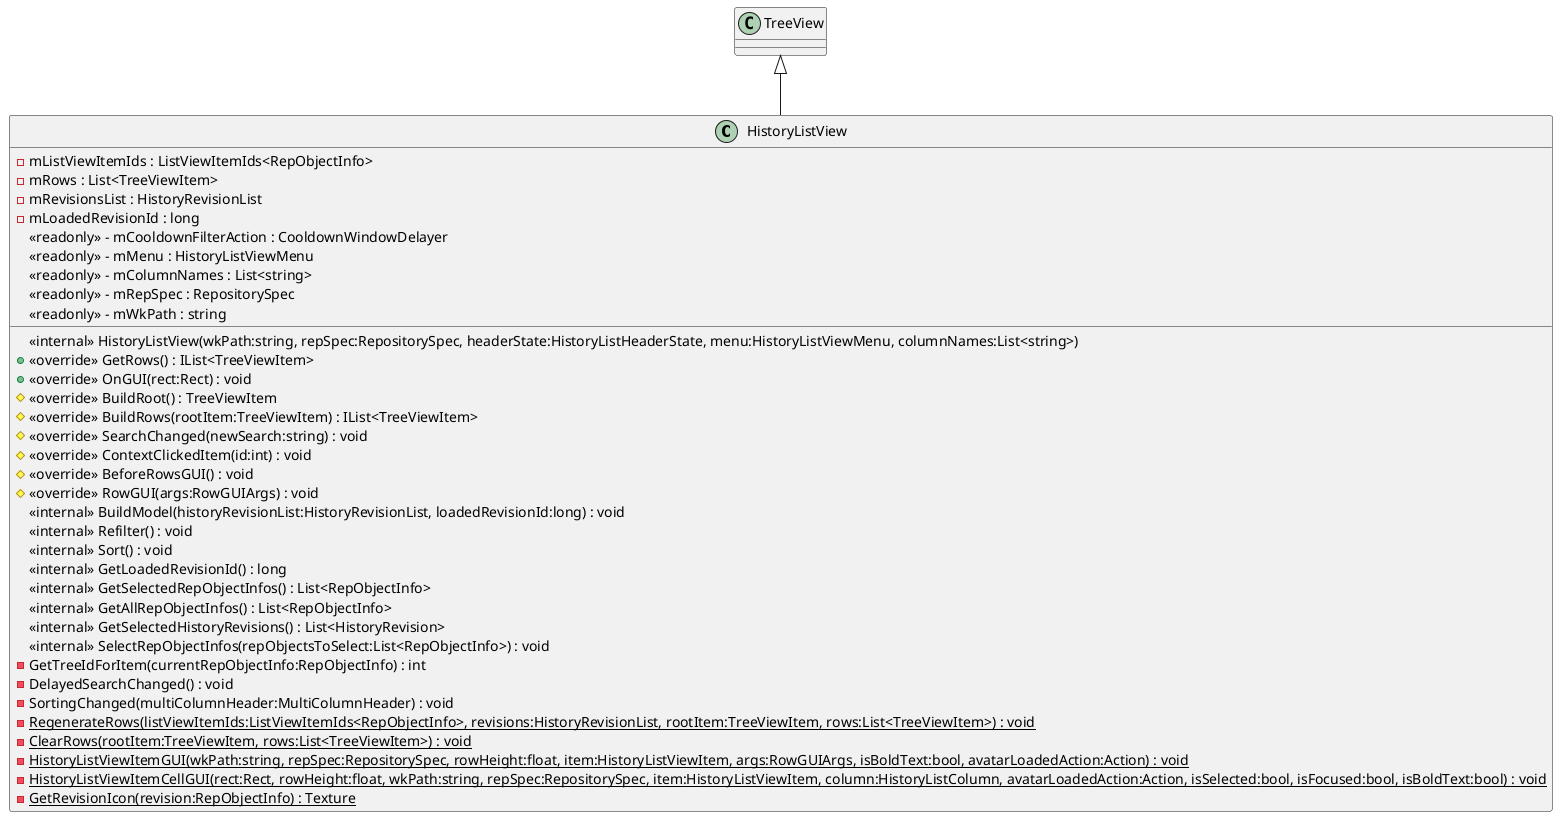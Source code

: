 @startuml
class HistoryListView {
    <<internal>> HistoryListView(wkPath:string, repSpec:RepositorySpec, headerState:HistoryListHeaderState, menu:HistoryListViewMenu, columnNames:List<string>)
    + <<override>> GetRows() : IList<TreeViewItem>
    + <<override>> OnGUI(rect:Rect) : void
    # <<override>> BuildRoot() : TreeViewItem
    # <<override>> BuildRows(rootItem:TreeViewItem) : IList<TreeViewItem>
    # <<override>> SearchChanged(newSearch:string) : void
    # <<override>> ContextClickedItem(id:int) : void
    # <<override>> BeforeRowsGUI() : void
    # <<override>> RowGUI(args:RowGUIArgs) : void
    <<internal>> BuildModel(historyRevisionList:HistoryRevisionList, loadedRevisionId:long) : void
    <<internal>> Refilter() : void
    <<internal>> Sort() : void
    <<internal>> GetLoadedRevisionId() : long
    <<internal>> GetSelectedRepObjectInfos() : List<RepObjectInfo>
    <<internal>> GetAllRepObjectInfos() : List<RepObjectInfo>
    <<internal>> GetSelectedHistoryRevisions() : List<HistoryRevision>
    <<internal>> SelectRepObjectInfos(repObjectsToSelect:List<RepObjectInfo>) : void
    - GetTreeIdForItem(currentRepObjectInfo:RepObjectInfo) : int
    - DelayedSearchChanged() : void
    - SortingChanged(multiColumnHeader:MultiColumnHeader) : void
    {static} - RegenerateRows(listViewItemIds:ListViewItemIds<RepObjectInfo>, revisions:HistoryRevisionList, rootItem:TreeViewItem, rows:List<TreeViewItem>) : void
    {static} - ClearRows(rootItem:TreeViewItem, rows:List<TreeViewItem>) : void
    {static} - HistoryListViewItemGUI(wkPath:string, repSpec:RepositorySpec, rowHeight:float, item:HistoryListViewItem, args:RowGUIArgs, isBoldText:bool, avatarLoadedAction:Action) : void
    {static} - HistoryListViewItemCellGUI(rect:Rect, rowHeight:float, wkPath:string, repSpec:RepositorySpec, item:HistoryListViewItem, column:HistoryListColumn, avatarLoadedAction:Action, isSelected:bool, isFocused:bool, isBoldText:bool) : void
    {static} - GetRevisionIcon(revision:RepObjectInfo) : Texture
    - mListViewItemIds : ListViewItemIds<RepObjectInfo>
    - mRows : List<TreeViewItem>
    - mRevisionsList : HistoryRevisionList
    - mLoadedRevisionId : long
    <<readonly>> - mCooldownFilterAction : CooldownWindowDelayer
    <<readonly>> - mMenu : HistoryListViewMenu
    <<readonly>> - mColumnNames : List<string>
    <<readonly>> - mRepSpec : RepositorySpec
    <<readonly>> - mWkPath : string
}
TreeView <|-- HistoryListView
@enduml
